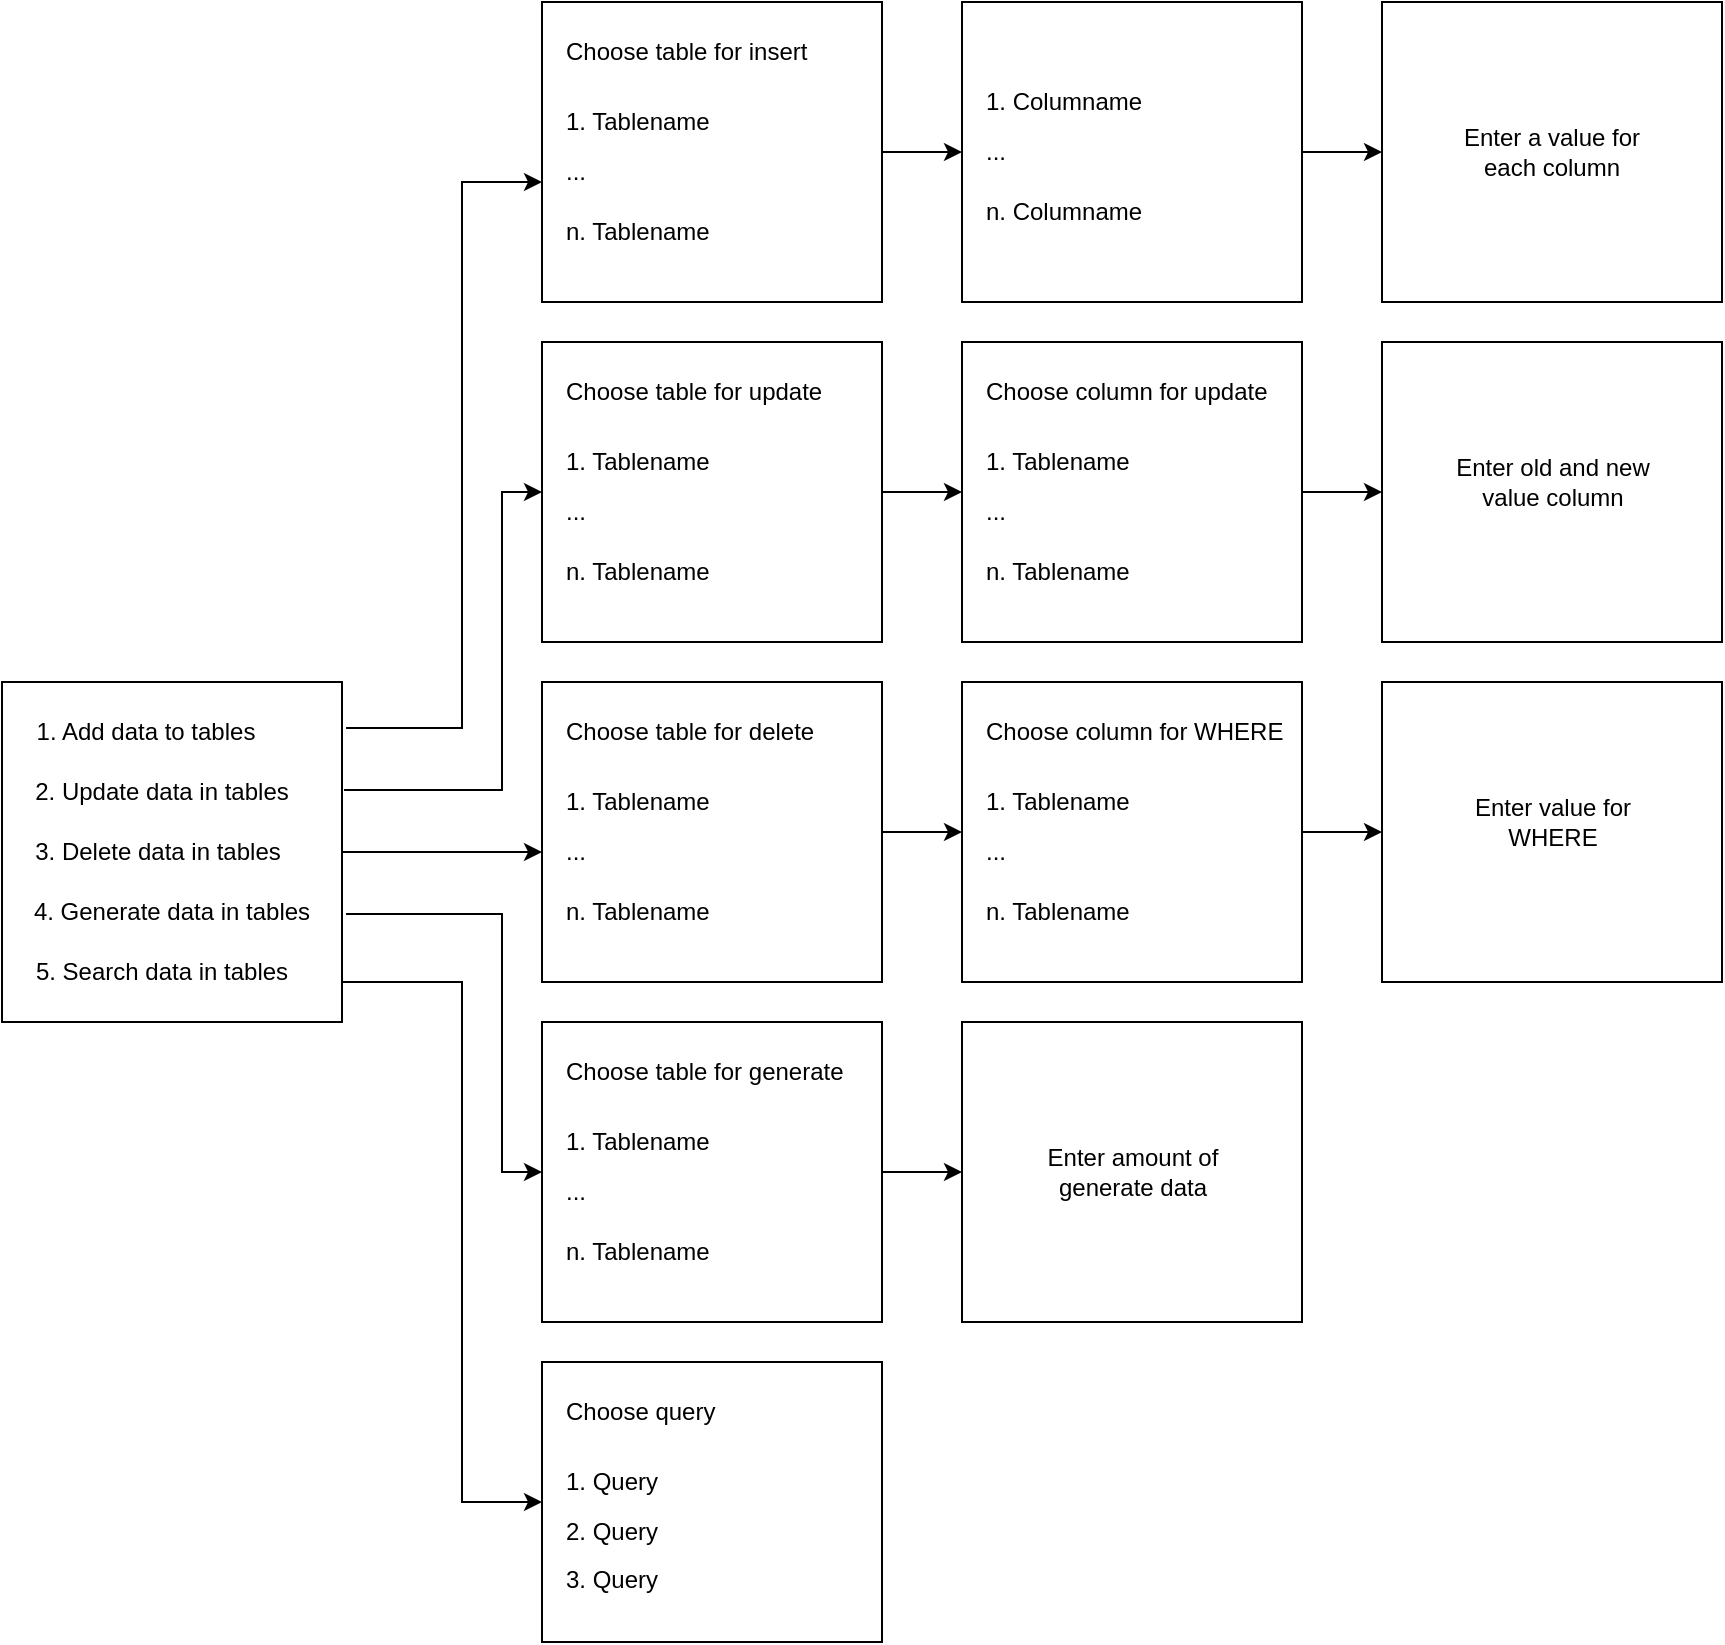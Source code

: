 <mxfile version="22.1.3" type="device">
  <diagram name="Page-1" id="zhPtkhsFCDVQULa813qI">
    <mxGraphModel dx="1434" dy="772" grid="1" gridSize="10" guides="1" tooltips="1" connect="1" arrows="1" fold="1" page="1" pageScale="1" pageWidth="1169" pageHeight="1654" math="0" shadow="0">
      <root>
        <mxCell id="0" />
        <mxCell id="1" parent="0" />
        <mxCell id="i-N_NPJ1NRgo4SKCPgXw-2" value="" style="rounded=0;whiteSpace=wrap;html=1;" parent="1" vertex="1">
          <mxGeometry x="40" y="370" width="170" height="170" as="geometry" />
        </mxCell>
        <mxCell id="i-N_NPJ1NRgo4SKCPgXw-3" value="1. Add data to tables" style="text;html=1;strokeColor=none;fillColor=none;align=center;verticalAlign=middle;whiteSpace=wrap;rounded=0;" parent="1" vertex="1">
          <mxGeometry x="52" y="380" width="120" height="30" as="geometry" />
        </mxCell>
        <mxCell id="i-N_NPJ1NRgo4SKCPgXw-4" value="2. Update data in tables" style="text;html=1;strokeColor=none;fillColor=none;align=center;verticalAlign=middle;whiteSpace=wrap;rounded=0;" parent="1" vertex="1">
          <mxGeometry x="50" y="410" width="140" height="30" as="geometry" />
        </mxCell>
        <mxCell id="i-N_NPJ1NRgo4SKCPgXw-5" value="3. Delete data in tables" style="text;html=1;strokeColor=none;fillColor=none;align=center;verticalAlign=middle;whiteSpace=wrap;rounded=0;" parent="1" vertex="1">
          <mxGeometry x="53" y="440" width="130" height="30" as="geometry" />
        </mxCell>
        <mxCell id="i-N_NPJ1NRgo4SKCPgXw-6" value="4. Generate data in tables" style="text;html=1;strokeColor=none;fillColor=none;align=center;verticalAlign=middle;whiteSpace=wrap;rounded=0;" parent="1" vertex="1">
          <mxGeometry x="50" y="470" width="150" height="30" as="geometry" />
        </mxCell>
        <mxCell id="i-N_NPJ1NRgo4SKCPgXw-7" value="5. Search data in tables" style="text;html=1;strokeColor=none;fillColor=none;align=center;verticalAlign=middle;whiteSpace=wrap;rounded=0;" parent="1" vertex="1">
          <mxGeometry x="50" y="500" width="140" height="30" as="geometry" />
        </mxCell>
        <mxCell id="i-N_NPJ1NRgo4SKCPgXw-15" value="" style="rounded=0;whiteSpace=wrap;html=1;" parent="1" vertex="1">
          <mxGeometry x="520" y="30" width="170" height="150" as="geometry" />
        </mxCell>
        <mxCell id="i-N_NPJ1NRgo4SKCPgXw-16" value="1. Columname" style="text;html=1;strokeColor=none;fillColor=none;align=left;verticalAlign=middle;whiteSpace=wrap;rounded=0;" parent="1" vertex="1">
          <mxGeometry x="530" y="65" width="120" height="30" as="geometry" />
        </mxCell>
        <mxCell id="i-N_NPJ1NRgo4SKCPgXw-17" value="n. Columname" style="text;html=1;strokeColor=none;fillColor=none;align=left;verticalAlign=middle;whiteSpace=wrap;rounded=0;" parent="1" vertex="1">
          <mxGeometry x="530" y="120" width="120" height="30" as="geometry" />
        </mxCell>
        <mxCell id="i-N_NPJ1NRgo4SKCPgXw-18" value="..." style="text;html=1;strokeColor=none;fillColor=none;align=left;verticalAlign=middle;whiteSpace=wrap;rounded=0;" parent="1" vertex="1">
          <mxGeometry x="530" y="90" width="120" height="30" as="geometry" />
        </mxCell>
        <mxCell id="i-N_NPJ1NRgo4SKCPgXw-24" value="" style="rounded=0;whiteSpace=wrap;html=1;" parent="1" vertex="1">
          <mxGeometry x="730" y="30" width="170" height="150" as="geometry" />
        </mxCell>
        <mxCell id="i-N_NPJ1NRgo4SKCPgXw-26" value="Enter a value for each column" style="text;html=1;strokeColor=none;fillColor=none;align=center;verticalAlign=middle;whiteSpace=wrap;rounded=0;" parent="1" vertex="1">
          <mxGeometry x="765" y="90" width="100" height="30" as="geometry" />
        </mxCell>
        <mxCell id="i-N_NPJ1NRgo4SKCPgXw-29" value="" style="endArrow=classic;html=1;rounded=0;exitX=1;exitY=0.5;exitDx=0;exitDy=0;entryX=0;entryY=0.5;entryDx=0;entryDy=0;" parent="1" source="i-N_NPJ1NRgo4SKCPgXw-15" target="i-N_NPJ1NRgo4SKCPgXw-24" edge="1">
          <mxGeometry width="50" height="50" relative="1" as="geometry">
            <mxPoint x="390" y="340" as="sourcePoint" />
            <mxPoint x="440" y="290" as="targetPoint" />
          </mxGeometry>
        </mxCell>
        <mxCell id="i-N_NPJ1NRgo4SKCPgXw-30" value="" style="rounded=0;whiteSpace=wrap;html=1;" parent="1" vertex="1">
          <mxGeometry x="310" y="200" width="170" height="150" as="geometry" />
        </mxCell>
        <mxCell id="i-N_NPJ1NRgo4SKCPgXw-31" value="1. Tablename" style="text;html=1;strokeColor=none;fillColor=none;align=left;verticalAlign=middle;whiteSpace=wrap;rounded=0;" parent="1" vertex="1">
          <mxGeometry x="320" y="245" width="120" height="30" as="geometry" />
        </mxCell>
        <mxCell id="i-N_NPJ1NRgo4SKCPgXw-32" value="n. Tablename" style="text;html=1;strokeColor=none;fillColor=none;align=left;verticalAlign=middle;whiteSpace=wrap;rounded=0;" parent="1" vertex="1">
          <mxGeometry x="320" y="300" width="120" height="30" as="geometry" />
        </mxCell>
        <mxCell id="i-N_NPJ1NRgo4SKCPgXw-33" value="..." style="text;html=1;strokeColor=none;fillColor=none;align=left;verticalAlign=middle;whiteSpace=wrap;rounded=0;" parent="1" vertex="1">
          <mxGeometry x="320" y="270" width="120" height="30" as="geometry" />
        </mxCell>
        <mxCell id="i-N_NPJ1NRgo4SKCPgXw-34" value="" style="rounded=0;whiteSpace=wrap;html=1;" parent="1" vertex="1">
          <mxGeometry x="520" y="200" width="170" height="150" as="geometry" />
        </mxCell>
        <mxCell id="i-N_NPJ1NRgo4SKCPgXw-35" value="1. Tablename" style="text;html=1;strokeColor=none;fillColor=none;align=left;verticalAlign=middle;whiteSpace=wrap;rounded=0;" parent="1" vertex="1">
          <mxGeometry x="530" y="245" width="120" height="30" as="geometry" />
        </mxCell>
        <mxCell id="i-N_NPJ1NRgo4SKCPgXw-36" value="n. Tablename" style="text;html=1;strokeColor=none;fillColor=none;align=left;verticalAlign=middle;whiteSpace=wrap;rounded=0;" parent="1" vertex="1">
          <mxGeometry x="530" y="300" width="120" height="30" as="geometry" />
        </mxCell>
        <mxCell id="i-N_NPJ1NRgo4SKCPgXw-37" value="..." style="text;html=1;strokeColor=none;fillColor=none;align=left;verticalAlign=middle;whiteSpace=wrap;rounded=0;" parent="1" vertex="1">
          <mxGeometry x="530" y="270" width="120" height="30" as="geometry" />
        </mxCell>
        <mxCell id="T0hSPxfZxLMCX3eP8zD--1" value="Choose column for update" style="text;html=1;strokeColor=none;fillColor=none;align=left;verticalAlign=middle;whiteSpace=wrap;rounded=0;" vertex="1" parent="1">
          <mxGeometry x="530" y="210" width="150" height="30" as="geometry" />
        </mxCell>
        <mxCell id="T0hSPxfZxLMCX3eP8zD--2" value="" style="rounded=0;whiteSpace=wrap;html=1;" vertex="1" parent="1">
          <mxGeometry x="730" y="200" width="170" height="150" as="geometry" />
        </mxCell>
        <mxCell id="T0hSPxfZxLMCX3eP8zD--7" value="Enter old and new value column" style="text;html=1;strokeColor=none;fillColor=none;align=center;verticalAlign=middle;whiteSpace=wrap;rounded=0;" vertex="1" parent="1">
          <mxGeometry x="757.5" y="255" width="115" height="30" as="geometry" />
        </mxCell>
        <mxCell id="T0hSPxfZxLMCX3eP8zD--8" value="Choose table for update" style="text;html=1;strokeColor=none;fillColor=none;align=left;verticalAlign=middle;whiteSpace=wrap;rounded=0;" vertex="1" parent="1">
          <mxGeometry x="320" y="210" width="150" height="30" as="geometry" />
        </mxCell>
        <mxCell id="T0hSPxfZxLMCX3eP8zD--9" value="" style="rounded=0;whiteSpace=wrap;html=1;" vertex="1" parent="1">
          <mxGeometry x="310" y="30" width="170" height="150" as="geometry" />
        </mxCell>
        <mxCell id="T0hSPxfZxLMCX3eP8zD--10" value="1. Tablename" style="text;html=1;strokeColor=none;fillColor=none;align=left;verticalAlign=middle;whiteSpace=wrap;rounded=0;" vertex="1" parent="1">
          <mxGeometry x="320" y="75" width="120" height="30" as="geometry" />
        </mxCell>
        <mxCell id="T0hSPxfZxLMCX3eP8zD--11" value="n. Tablename" style="text;html=1;strokeColor=none;fillColor=none;align=left;verticalAlign=middle;whiteSpace=wrap;rounded=0;" vertex="1" parent="1">
          <mxGeometry x="320" y="130" width="120" height="30" as="geometry" />
        </mxCell>
        <mxCell id="T0hSPxfZxLMCX3eP8zD--12" value="..." style="text;html=1;strokeColor=none;fillColor=none;align=left;verticalAlign=middle;whiteSpace=wrap;rounded=0;" vertex="1" parent="1">
          <mxGeometry x="320" y="100" width="120" height="30" as="geometry" />
        </mxCell>
        <mxCell id="T0hSPxfZxLMCX3eP8zD--13" value="Choose table for insert" style="text;html=1;strokeColor=none;fillColor=none;align=left;verticalAlign=middle;whiteSpace=wrap;rounded=0;" vertex="1" parent="1">
          <mxGeometry x="320" y="40" width="150" height="30" as="geometry" />
        </mxCell>
        <mxCell id="T0hSPxfZxLMCX3eP8zD--14" value="" style="endArrow=classic;html=1;rounded=0;exitX=1.012;exitY=0.135;exitDx=0;exitDy=0;exitPerimeter=0;edgeStyle=orthogonalEdgeStyle;" edge="1" parent="1" source="i-N_NPJ1NRgo4SKCPgXw-2">
          <mxGeometry width="50" height="50" relative="1" as="geometry">
            <mxPoint x="560" y="400" as="sourcePoint" />
            <mxPoint x="310" y="120" as="targetPoint" />
            <Array as="points">
              <mxPoint x="270" y="273" />
              <mxPoint x="270" y="120" />
              <mxPoint x="307" y="120" />
            </Array>
          </mxGeometry>
        </mxCell>
        <mxCell id="T0hSPxfZxLMCX3eP8zD--15" value="" style="endArrow=classic;html=1;rounded=0;exitX=1;exitY=0.5;exitDx=0;exitDy=0;entryX=0;entryY=0.5;entryDx=0;entryDy=0;" edge="1" parent="1" source="T0hSPxfZxLMCX3eP8zD--9" target="i-N_NPJ1NRgo4SKCPgXw-15">
          <mxGeometry width="50" height="50" relative="1" as="geometry">
            <mxPoint x="700" y="115" as="sourcePoint" />
            <mxPoint x="740" y="115" as="targetPoint" />
          </mxGeometry>
        </mxCell>
        <mxCell id="T0hSPxfZxLMCX3eP8zD--16" value="" style="endArrow=classic;html=1;rounded=0;exitX=1;exitY=0.5;exitDx=0;exitDy=0;entryX=0;entryY=0.5;entryDx=0;entryDy=0;" edge="1" parent="1" source="i-N_NPJ1NRgo4SKCPgXw-30" target="i-N_NPJ1NRgo4SKCPgXw-34">
          <mxGeometry width="50" height="50" relative="1" as="geometry">
            <mxPoint x="560" y="400" as="sourcePoint" />
            <mxPoint x="610" y="350" as="targetPoint" />
          </mxGeometry>
        </mxCell>
        <mxCell id="T0hSPxfZxLMCX3eP8zD--17" value="" style="endArrow=classic;html=1;rounded=0;exitX=1;exitY=0.5;exitDx=0;exitDy=0;entryX=0;entryY=0.5;entryDx=0;entryDy=0;" edge="1" parent="1" source="i-N_NPJ1NRgo4SKCPgXw-34" target="T0hSPxfZxLMCX3eP8zD--2">
          <mxGeometry width="50" height="50" relative="1" as="geometry">
            <mxPoint x="560" y="400" as="sourcePoint" />
            <mxPoint x="610" y="350" as="targetPoint" />
          </mxGeometry>
        </mxCell>
        <mxCell id="T0hSPxfZxLMCX3eP8zD--18" value="" style="endArrow=classic;html=1;rounded=0;edgeStyle=elbowEdgeStyle;exitX=1.006;exitY=0.318;exitDx=0;exitDy=0;exitPerimeter=0;entryX=0;entryY=0.5;entryDx=0;entryDy=0;" edge="1" parent="1" source="i-N_NPJ1NRgo4SKCPgXw-2" target="i-N_NPJ1NRgo4SKCPgXw-30">
          <mxGeometry width="50" height="50" relative="1" as="geometry">
            <mxPoint x="560" y="300" as="sourcePoint" />
            <mxPoint x="610" y="250" as="targetPoint" />
            <Array as="points">
              <mxPoint x="290" y="320" />
            </Array>
          </mxGeometry>
        </mxCell>
        <mxCell id="T0hSPxfZxLMCX3eP8zD--19" value="" style="rounded=0;whiteSpace=wrap;html=1;" vertex="1" parent="1">
          <mxGeometry x="310" y="370" width="170" height="150" as="geometry" />
        </mxCell>
        <mxCell id="T0hSPxfZxLMCX3eP8zD--20" value="1. Tablename" style="text;html=1;strokeColor=none;fillColor=none;align=left;verticalAlign=middle;whiteSpace=wrap;rounded=0;" vertex="1" parent="1">
          <mxGeometry x="320" y="415" width="120" height="30" as="geometry" />
        </mxCell>
        <mxCell id="T0hSPxfZxLMCX3eP8zD--21" value="n. Tablename" style="text;html=1;strokeColor=none;fillColor=none;align=left;verticalAlign=middle;whiteSpace=wrap;rounded=0;" vertex="1" parent="1">
          <mxGeometry x="320" y="470" width="120" height="30" as="geometry" />
        </mxCell>
        <mxCell id="T0hSPxfZxLMCX3eP8zD--22" value="..." style="text;html=1;strokeColor=none;fillColor=none;align=left;verticalAlign=middle;whiteSpace=wrap;rounded=0;" vertex="1" parent="1">
          <mxGeometry x="320" y="440" width="120" height="30" as="geometry" />
        </mxCell>
        <mxCell id="T0hSPxfZxLMCX3eP8zD--23" value="" style="rounded=0;whiteSpace=wrap;html=1;" vertex="1" parent="1">
          <mxGeometry x="520" y="370" width="170" height="150" as="geometry" />
        </mxCell>
        <mxCell id="T0hSPxfZxLMCX3eP8zD--24" value="1. Tablename" style="text;html=1;strokeColor=none;fillColor=none;align=left;verticalAlign=middle;whiteSpace=wrap;rounded=0;" vertex="1" parent="1">
          <mxGeometry x="530" y="415" width="120" height="30" as="geometry" />
        </mxCell>
        <mxCell id="T0hSPxfZxLMCX3eP8zD--25" value="n. Tablename" style="text;html=1;strokeColor=none;fillColor=none;align=left;verticalAlign=middle;whiteSpace=wrap;rounded=0;" vertex="1" parent="1">
          <mxGeometry x="530" y="470" width="120" height="30" as="geometry" />
        </mxCell>
        <mxCell id="T0hSPxfZxLMCX3eP8zD--26" value="..." style="text;html=1;strokeColor=none;fillColor=none;align=left;verticalAlign=middle;whiteSpace=wrap;rounded=0;" vertex="1" parent="1">
          <mxGeometry x="530" y="440" width="120" height="30" as="geometry" />
        </mxCell>
        <mxCell id="T0hSPxfZxLMCX3eP8zD--27" value="Choose column for WHERE" style="text;html=1;strokeColor=none;fillColor=none;align=left;verticalAlign=middle;whiteSpace=wrap;rounded=0;" vertex="1" parent="1">
          <mxGeometry x="530" y="380" width="160" height="30" as="geometry" />
        </mxCell>
        <mxCell id="T0hSPxfZxLMCX3eP8zD--28" value="" style="rounded=0;whiteSpace=wrap;html=1;" vertex="1" parent="1">
          <mxGeometry x="730" y="370" width="170" height="150" as="geometry" />
        </mxCell>
        <mxCell id="T0hSPxfZxLMCX3eP8zD--29" value="Enter value for WHERE" style="text;html=1;strokeColor=none;fillColor=none;align=center;verticalAlign=middle;whiteSpace=wrap;rounded=0;" vertex="1" parent="1">
          <mxGeometry x="757.5" y="425" width="115" height="30" as="geometry" />
        </mxCell>
        <mxCell id="T0hSPxfZxLMCX3eP8zD--30" value="Choose table for delete" style="text;html=1;strokeColor=none;fillColor=none;align=left;verticalAlign=middle;whiteSpace=wrap;rounded=0;" vertex="1" parent="1">
          <mxGeometry x="320" y="380" width="150" height="30" as="geometry" />
        </mxCell>
        <mxCell id="T0hSPxfZxLMCX3eP8zD--31" value="" style="endArrow=classic;html=1;rounded=0;exitX=1;exitY=0.5;exitDx=0;exitDy=0;entryX=0;entryY=0.5;entryDx=0;entryDy=0;" edge="1" parent="1" source="T0hSPxfZxLMCX3eP8zD--19" target="T0hSPxfZxLMCX3eP8zD--23">
          <mxGeometry width="50" height="50" relative="1" as="geometry">
            <mxPoint x="560" y="570" as="sourcePoint" />
            <mxPoint x="610" y="520" as="targetPoint" />
          </mxGeometry>
        </mxCell>
        <mxCell id="T0hSPxfZxLMCX3eP8zD--32" value="" style="endArrow=classic;html=1;rounded=0;exitX=1;exitY=0.5;exitDx=0;exitDy=0;entryX=0;entryY=0.5;entryDx=0;entryDy=0;" edge="1" parent="1" source="T0hSPxfZxLMCX3eP8zD--23" target="T0hSPxfZxLMCX3eP8zD--28">
          <mxGeometry width="50" height="50" relative="1" as="geometry">
            <mxPoint x="560" y="570" as="sourcePoint" />
            <mxPoint x="610" y="520" as="targetPoint" />
          </mxGeometry>
        </mxCell>
        <mxCell id="T0hSPxfZxLMCX3eP8zD--33" value="" style="endArrow=classic;html=1;rounded=0;exitX=1;exitY=0.5;exitDx=0;exitDy=0;entryX=0;entryY=0.567;entryDx=0;entryDy=0;entryPerimeter=0;" edge="1" parent="1" source="i-N_NPJ1NRgo4SKCPgXw-2" target="T0hSPxfZxLMCX3eP8zD--19">
          <mxGeometry width="50" height="50" relative="1" as="geometry">
            <mxPoint x="560" y="500" as="sourcePoint" />
            <mxPoint x="610" y="450" as="targetPoint" />
          </mxGeometry>
        </mxCell>
        <mxCell id="T0hSPxfZxLMCX3eP8zD--34" value="" style="rounded=0;whiteSpace=wrap;html=1;" vertex="1" parent="1">
          <mxGeometry x="310" y="540" width="170" height="150" as="geometry" />
        </mxCell>
        <mxCell id="T0hSPxfZxLMCX3eP8zD--35" value="1. Tablename" style="text;html=1;strokeColor=none;fillColor=none;align=left;verticalAlign=middle;whiteSpace=wrap;rounded=0;" vertex="1" parent="1">
          <mxGeometry x="320" y="585" width="120" height="30" as="geometry" />
        </mxCell>
        <mxCell id="T0hSPxfZxLMCX3eP8zD--36" value="n. Tablename" style="text;html=1;strokeColor=none;fillColor=none;align=left;verticalAlign=middle;whiteSpace=wrap;rounded=0;" vertex="1" parent="1">
          <mxGeometry x="320" y="640" width="120" height="30" as="geometry" />
        </mxCell>
        <mxCell id="T0hSPxfZxLMCX3eP8zD--37" value="..." style="text;html=1;strokeColor=none;fillColor=none;align=left;verticalAlign=middle;whiteSpace=wrap;rounded=0;" vertex="1" parent="1">
          <mxGeometry x="320" y="610" width="120" height="30" as="geometry" />
        </mxCell>
        <mxCell id="T0hSPxfZxLMCX3eP8zD--43" value="" style="rounded=0;whiteSpace=wrap;html=1;" vertex="1" parent="1">
          <mxGeometry x="520" y="540" width="170" height="150" as="geometry" />
        </mxCell>
        <mxCell id="T0hSPxfZxLMCX3eP8zD--44" value="Enter amount of generate data" style="text;html=1;strokeColor=none;fillColor=none;align=center;verticalAlign=middle;whiteSpace=wrap;rounded=0;" vertex="1" parent="1">
          <mxGeometry x="547.5" y="597.5" width="115" height="35" as="geometry" />
        </mxCell>
        <mxCell id="T0hSPxfZxLMCX3eP8zD--45" value="Choose table for generate" style="text;html=1;strokeColor=none;fillColor=none;align=left;verticalAlign=middle;whiteSpace=wrap;rounded=0;" vertex="1" parent="1">
          <mxGeometry x="320" y="550" width="150" height="30" as="geometry" />
        </mxCell>
        <mxCell id="T0hSPxfZxLMCX3eP8zD--46" value="" style="endArrow=classic;html=1;rounded=0;exitX=1;exitY=0.5;exitDx=0;exitDy=0;entryX=0;entryY=0.5;entryDx=0;entryDy=0;" edge="1" parent="1" source="T0hSPxfZxLMCX3eP8zD--34">
          <mxGeometry width="50" height="50" relative="1" as="geometry">
            <mxPoint x="560" y="740" as="sourcePoint" />
            <mxPoint x="520" y="615" as="targetPoint" />
          </mxGeometry>
        </mxCell>
        <mxCell id="T0hSPxfZxLMCX3eP8zD--48" value="" style="endArrow=classic;html=1;rounded=0;edgeStyle=elbowEdgeStyle;exitX=1.012;exitY=0.682;exitDx=0;exitDy=0;exitPerimeter=0;entryX=0;entryY=0.5;entryDx=0;entryDy=0;" edge="1" parent="1" source="i-N_NPJ1NRgo4SKCPgXw-2" target="T0hSPxfZxLMCX3eP8zD--34">
          <mxGeometry width="50" height="50" relative="1" as="geometry">
            <mxPoint x="560" y="600" as="sourcePoint" />
            <mxPoint x="600" y="770" as="targetPoint" />
            <Array as="points">
              <mxPoint x="290" y="550" />
            </Array>
          </mxGeometry>
        </mxCell>
        <mxCell id="T0hSPxfZxLMCX3eP8zD--56" value="" style="rounded=0;whiteSpace=wrap;html=1;" vertex="1" parent="1">
          <mxGeometry x="310" y="710" width="170" height="140" as="geometry" />
        </mxCell>
        <mxCell id="T0hSPxfZxLMCX3eP8zD--57" value="1. Query" style="text;html=1;strokeColor=none;fillColor=none;align=left;verticalAlign=middle;whiteSpace=wrap;rounded=0;" vertex="1" parent="1">
          <mxGeometry x="320" y="755" width="120" height="30" as="geometry" />
        </mxCell>
        <mxCell id="T0hSPxfZxLMCX3eP8zD--58" value="3. Query" style="text;html=1;strokeColor=none;fillColor=none;align=left;verticalAlign=middle;whiteSpace=wrap;rounded=0;" vertex="1" parent="1">
          <mxGeometry x="320" y="804" width="120" height="30" as="geometry" />
        </mxCell>
        <mxCell id="T0hSPxfZxLMCX3eP8zD--59" value="2. Query" style="text;html=1;strokeColor=none;fillColor=none;align=left;verticalAlign=middle;whiteSpace=wrap;rounded=0;" vertex="1" parent="1">
          <mxGeometry x="320" y="780" width="120" height="30" as="geometry" />
        </mxCell>
        <mxCell id="T0hSPxfZxLMCX3eP8zD--62" value="Choose query" style="text;html=1;strokeColor=none;fillColor=none;align=left;verticalAlign=middle;whiteSpace=wrap;rounded=0;" vertex="1" parent="1">
          <mxGeometry x="320" y="720" width="150" height="30" as="geometry" />
        </mxCell>
        <mxCell id="T0hSPxfZxLMCX3eP8zD--64" value="" style="endArrow=classic;html=1;rounded=0;edgeStyle=elbowEdgeStyle;exitX=1;exitY=0.882;exitDx=0;exitDy=0;exitPerimeter=0;entryX=0;entryY=0.5;entryDx=0;entryDy=0;" edge="1" parent="1" source="i-N_NPJ1NRgo4SKCPgXw-2" target="T0hSPxfZxLMCX3eP8zD--56">
          <mxGeometry width="50" height="50" relative="1" as="geometry">
            <mxPoint x="560" y="700" as="sourcePoint" />
            <mxPoint x="610" y="650" as="targetPoint" />
            <Array as="points">
              <mxPoint x="270" y="570" />
              <mxPoint x="240" y="640" />
            </Array>
          </mxGeometry>
        </mxCell>
      </root>
    </mxGraphModel>
  </diagram>
</mxfile>
